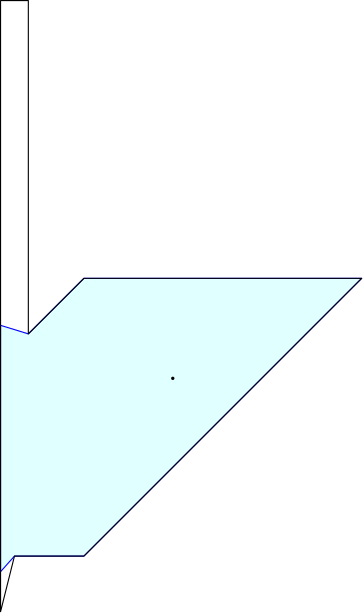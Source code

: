 <?xml version="1.0" encoding="UTF-8"?>
<ipe version="70005" creator="HGeometry"><ipestyle name="basic">
<color name="red" value="1 0 0"/>
<color name="green" value="0 1 0"/>
<color name="blue" value="0 0 1"/>
<color name="yellow" value="1 1 0"/>
<color name="orange" value="1 0.647 0"/>
<color name="gold" value="1 0.843 0"/>
<color name="purple" value="0.627 0.125 0.941"/>
<color name="gray" value="0.745 0.745 0.745"/>
<color name="brown" value="0.647 0.165 0.165"/>
<color name="navy" value="0 0 0.502"/>
<color name="pink" value="1 0.753 0.796"/>
<color name="seagreen" value="0.18 0.545 0.341"/>
<color name="turquoise" value="0.251 0.878 0.816"/>
<color name="violet" value="0.933 0.51 0.933"/>
<color name="darkblue" value="0 0 0.545"/>
<color name="darkcyan" value="0 0.545 0.545"/>
<color name="darkgray" value="0.663 0.663 0.663"/>
<color name="darkgreen" value="0 0.392 0"/>
<color name="darkmagenta" value="0.545 0 0.545"/>
<color name="darkorange" value="1 0.549 0"/>
<color name="darkred" value="0.545 0 0"/>
<color name="lightblue" value="0.678 0.847 0.902"/>
<color name="lightcyan" value="0.878 1 1"/>
<color name="lightgray" value="0.827 0.827 0.827"/>
<color name="lightgreen" value="0.565 0.933 0.565"/>
<color name="lightyellow" value="1 1 0.878"/>
<dashstyle name="dashed" value="[4] 0"/>
<dashstyle name="dotted" value="[1 3] 0"/>
<dashstyle name="dash dotted" value="[4 2 1 2] 0"/>
<dashstyle name="dash dot dotted" value="[4 2 1 2 1 2] 0"/>
<pen name="heavier" value="0.8"/>
<pen name="fat" value="1.2"/>
<pen name="ultrafat" value="2"/>
<textsize name="large" value="\large"/>
<textsize name="Large" value="\Large"/>
<textsize name="LARGE" value="\LARGE"/>
<textsize name="huge" value="\huge"/>
<textsize name="Huge" value="\Huge"/>
<textsize name="small" value="\small"/>
<textsize name="footnote" value="\footnotesize"/>
<textsize name="tiny" value="\tiny"/>
<symbolsize name="small" value="2"/>
<symbolsize name="tiny" value="1.1"/>
<symbolsize name="large" value="5"/>
<arrowsize name="small" value="5"/>
<arrowsize name="tiny" value="3"/>
<arrowsize name="large" value="10"/>
<gridsize name="4 pts" value="4"/>
<gridsize name="8 pts (~3 mm)" value="8"/>
<gridsize name="16 pts (~6 mm)" value="16"/>
<gridsize name="32 pts (~12 mm)" value="32"/>
<gridsize name="10 pts (~3.5 mm)" value="10"/>
<gridsize name="20 pts (~7 mm)" value="20"/>
<gridsize name="14 pts (~5 mm)" value="14"/>
<gridsize name="28 pts (~10 mm)" value="28"/>
<gridsize name="56 pts (~20 mm)" value="56"/>
<anglesize name="90 deg" value="90"/>
<anglesize name="60 deg" value="60"/>
<anglesize name="45 deg" value="45"/>
<anglesize name="30 deg" value="30"/>
<anglesize name="22.5 deg" value="22.5"/>
<symbol name="mark/circle(sx)" transformations="translations">
<path fill="sym-stroke">
0.6 0 0 0.6 0 0 e 0.4 0 0 0.4 0 0 e
</path></symbol>
<symbol name="mark/disk(sx)" transformations="translations">
<path fill="sym-stroke">
0.6 0 0 0.6 0 0 e
</path></symbol>
<symbol name="mark/fdisk(sfx)" transformations="translations">
<group><path fill="sym-fill">
0.5 0 0 0.5 0 0 e
</path><path fill="sym-stroke" fillrule="eofill">
0.6 0 0 0.6 0 0 e 0.4 0 0 0.4 0 0 e
</path></group></symbol>
<symbol name="mark/box(sx)" transformations="translations">
<path fill="sym-stroke" fillrule="eofill">
-0.6 -0.6 m 0.6 -0.6 l 0.6 0.6 l -0.6 0.6 l h
-0.4 -0.4 m 0.4 -0.4 l 0.4 0.4 l -0.4 0.4 l h</path></symbol>
<symbol name="mark/square(sx)" transformations="translations">
<path fill="sym-stroke">
-0.6 -0.6 m 0.6 -0.6 l 0.6 0.6 l -0.6 0.6 l h</path></symbol>
<symbol name="mark/fsquare(sfx)" transformations="translations">
<group><path fill="sym-fill">
-0.5 -0.5 m 0.5 -0.5 l 0.5 0.5 l -0.5 0.5 l h</path>
<path fill="sym-stroke" fillrule="eofill">
-0.6 -0.6 m 0.6 -0.6 l 0.6 0.6 l -0.6 0.6 l h
-0.4 -0.4 m 0.4 -0.4 l 0.4 0.4 l -0.4 0.4 l h</path></group></symbol>
<symbol name="mark/cross(sx)" transformations="translations">
<group><path fill="sym-stroke">
-0.43 -0.57 m 0.57 0.43 l 0.43 0.57 l -0.57 -0.43 l h</path>
<path fill="sym-stroke">
-0.43 0.57 m 0.57 -0.43 l 0.43 -0.57 l -0.57 0.43 l h</path>
</group></symbol>
<symbol name="arrow/arc(spx)">
<path pen="sym-pen" stroke="sym-stroke" fill="sym-stroke">
0 0 m -1.0 0.333 l -1.0 -0.333 l h</path></symbol>
<symbol name="arrow/farc(spx)">
<path pen="sym-pen" stroke="sym-stroke" fill="white">
0 0 m -1.0 0.333 l -1.0 -0.333 l h</path></symbol>
<symbol name="arrow/ptarc(spx)">
<path pen="sym-pen" stroke="sym-stroke" fill="sym-stroke">
0 0 m -1.0 0.333 l -0.8 0 l -1.0 -0.333 l h</path></symbol>
<symbol name="arrow/fptarc(spx)">
<path pen="sym-pen" stroke="sym-stroke" fill="white">
0 0 m -1.0 0.333 l -0.8 0 l -1.0 -0.333 l h</path></symbol>
<symbol name="arrow/fnormal(spx)">
<path pen="sym-pen" stroke="sym-stroke" fill="white">
0 0 m -1.0 0.333 l -1.0 -0.333 l h</path></symbol>
<symbol name="arrow/pointed(spx)">
<path pen="sym-pen" stroke="sym-stroke" fill="sym-stroke">
0 0 m -1.0 0.333 l -0.8 0 l -1.0 -0.333 l h</path></symbol>
<symbol name="arrow/fpointed(spx)">
<path pen="sym-pen" stroke="sym-stroke" fill="white">
0 0 m -1.0 0.333 l -0.8 0 l -1.0 -0.333 l h</path></symbol>
<symbol name="arrow/linear(spx)">
<path pen="sym-pen" stroke="sym-stroke">
-1.0 0.333 m 0 0 l -1.0 -0.333 l</path></symbol>
<symbol name="arrow/fdouble(spx)">
<path pen="sym-pen" stroke="sym-stroke" fill="white">
0 0 m -1.0 0.333 l -1.0 -0.333 l h
-1 0 m -2.0 0.333 l -2.0 -0.333 l h
</path></symbol>
<symbol name="arrow/double(spx)">
<path pen="sym-pen" stroke="sym-stroke" fill="sym-stroke">
0 0 m -1.0 0.333 l -1.0 -0.333 l h
-1 0 m -2.0 0.333 l -2.0 -0.333 l h
</path></symbol>
<tiling name="falling" angle="-60" width="1" step="4"/>
<tiling name="rising" angle="30" width="1" step="4"/>
<textstyle name="center" begin="\begin{center}" end="\end{center}"/>
<textstyle name="itemize" begin="\begin{itemize}" end="\end{itemize}"/>
<textstyle name="item" begin="\begin{itemize}\item{}" end="\end{itemize}"/>
</ipestyle><page><layer name="alpha"/><layer name="orig"/><layer name="output"/><view layers="alpha orig output" active="alpha"/><path layer="output" stroke="blue" fill="lightcyan">0.000000000000 0.000000000000 m
100.000000000000 100.000000000000 l
0.000000000000 100.000000000000 l
-20.000000000000 80.000000000000 l
-30.000000000000 83.076923076923 l
-30.000000000000 -5.614035087720 l
-25.000000000000 0.000000000000 l
h
</path><use layer="orig" pos="32.000000000000 64.000000000000" name="mark/disk(sx)"/><path layer="orig">0.000000000000 0.000000000000 m
100.000000000000 100.000000000000 l
0.000000000000 100.000000000000 l
-20.000000000000 80.000000000000 l
-20.000000000000 200.000000000000 l
-30.000000000000 200.000000000000 l
-30.000000000000 -20.000000000000 l
-25.000000000000 0.000000000000 l
h
</path></page><page><layer name="alpha"/><layer name="orig"/><layer name="output"/><view layers="alpha orig output" active="alpha"/><path layer="output" stroke="blue" fill="lightcyan">13.039254300000 44.691167220000 m
29.048402000000 36.049440000000 l
38.227082000000 48.440658000000 l
33.345554020000 56.110974920000 l
10.903681420000 51.041284000000 l
h
</path><use layer="orig" pos="32.000000000000 48.000000000000" name="mark/disk(sx)"/><path layer="orig">13.039254300000 44.691167220000 m
29.048402000000 36.049440000000 l
38.227082000000 48.440658000000 l
33.345554020000 56.110974920000 l
10.903681420000 51.041284000000 l
h
</path></page><page><layer name="alpha"/><layer name="orig"/><layer name="output"/><view layers="alpha orig output" active="alpha"/><path layer="output" stroke="blue" fill="lightcyan">180.925449390000 66.599303097000 m
157.974130486000 76.234432590000 l
138.613190273000 81.250798488000 l
117.056967169000 79.000708262000 l
99.845577687730 74.472825586711 l
104.777134638000 70.223562686000 l
112.425249113000 63.075689705000 l
128.964109822000 59.271064159000 l
156.719540763000 56.396170314000 l
178.462108806000 57.638802073000 l
h
</path><use layer="orig" pos="112.000000000000 64.000000000000" name="mark/disk(sx)"/><path layer="orig">180.925449390000 66.599303097000 m
157.974130486000 76.234432590000 l
138.613190273000 81.250798488000 l
117.056967169000 79.000708262000 l
91.181926067000 72.193637255000 l
104.777134638000 70.223562686000 l
112.425249113000 63.075689705000 l
128.964109822000 59.271064159000 l
156.719540763000 56.396170314000 l
178.462108806000 57.638802073000 l
h
</path></page><page><layer name="alpha"/><layer name="orig"/><layer name="output"/><view layers="alpha orig output" active="alpha"/><path layer="output" stroke="blue" fill="lightcyan">38.362431215000 41.648089667500 m
39.207709895000 39.718808625500 l
41.411127550000 38.600213523000 l
44.262495700000 33.349932900000 l
46.768418910000 32.540501369500 l
46.768418910000 29.832618310500 l
48.417001815000 28.244777749000 l
51.774958215000 28.244777749000 l
57.882000185000 24.147443736500 l
59.407072050000 24.098714771500 l
60.536522615000 24.231682125500 l
61.604700125000 23.675255241000 l
64.822259210000 23.295651779000 l
66.247943285000 25.306228173500 l
70.655743525000 27.324041543000 l
72.601524870000 25.693647568500 l
75.898208215000 25.692779131500 l
77.214425980844 27.209774247220 l
74.965603370000 62.901879080000 l
76.597300000000 65.163675000000 l
78.293646940000 67.297135230000 l
76.644099105000 68.858391970000 l
74.660685490000 71.687084265000 l
72.521435680000 73.236761845000 l
71.273781190000 74.902713490000 l
67.074405830000 76.837398140000 l
63.766625790000 76.894811475000 l
62.585653038783 77.896724200992 l
59.773262985000 76.769370575000 l
56.713489697915 78.643420419270 l
55.338927170000 75.358642915000 l
49.721587175000 76.366994765000 l
48.953020430000 72.223585345000 l
46.991317740000 67.471305095000 l
44.081571325000 65.081173485000 l
42.012278940000 61.395623350000 l
41.527401615000 59.423306430000 l
39.241964910000 58.071921965000 l
37.814833440000 53.022829247000 l
37.879483750000 48.685372404000 l
37.158198575000 47.211924294000 l
33.465734424814 45.200171518193 l
32.954481030000 44.345165510500 l
35.917298595000 43.999575831000 l
h
</path><use layer="orig" pos="74.666600000000 67.647500000000" name="mark/disk(sx)"/><path layer="orig">38.362431215000 41.648089667500 m
39.207709895000 39.718808625500 l
41.411127550000 38.600213523000 l
44.262495700000 33.349932900000 l
46.768418910000 32.540501369500 l
46.768418910000 29.832618310500 l
48.417001815000 28.244777749000 l
51.774958215000 28.244777749000 l
57.882000185000 24.147443736500 l
59.407072050000 24.098714771500 l
60.536522615000 24.231682125500 l
61.604700125000 23.675255241000 l
64.822259210000 23.295651779000 l
66.247943285000 25.306228173500 l
70.655743525000 27.324041543000 l
72.601524870000 25.693647568500 l
75.898208215000 25.692779131500 l
77.217749990000 27.213605304500 l
80.310833105000 27.302668343500 l
84.610561185000 30.703853607500 l
90.895632740000 30.916475933000 l
104.529128710000 45.397083950000 l
100.471115595000 45.367557092000 l
84.696922420000 51.092969247000 l
82.854871050000 52.814886832000 l
81.075057665000 55.137569835000 l
79.293314420000 57.794504590000 l
80.345570585000 59.503878085000 l
79.274498285000 60.363630715000 l
78.112722565000 60.021563030000 l
75.418155540000 60.102134685000 l
75.340961140000 61.569793215000 l
74.965603370000 62.901879080000 l
76.597300000000 65.163675000000 l
78.293646940000 67.297135230000 l
76.644099105000 68.858391970000 l
74.660685490000 71.687084265000 l
72.521435680000 73.236761845000 l
71.273781190000 74.902713490000 l
67.074405830000 76.837398140000 l
63.766625790000 76.894811475000 l
62.602920210000 77.903645790000 l
59.773262985000 76.769370575000 l
56.845665365000 78.959279210000 l
55.338927170000 75.358642915000 l
49.721587175000 76.366994765000 l
48.953020430000 72.223585345000 l
46.991317740000 67.471305095000 l
44.081571325000 65.081173485000 l
42.012278940000 61.395623350000 l
41.527401615000 59.423306430000 l
39.241964910000 58.071921965000 l
37.814833440000 53.022829247000 l
37.879483750000 48.685372404000 l
37.158198575000 47.211924294000 l
34.597756820000 47.093334397000 l
32.954481030000 44.345165510500 l
35.917298595000 43.999575831000 l
h
</path></page><page><layer name="alpha"/><layer name="orig"/><layer name="output"/><view layers="alpha orig output" active="alpha"/><path layer="output" stroke="blue" fill="lightcyan">183.763862000000 15.812048460000 m
188.888366000000 -0.278348940000 l
197.420120000000 6.984545160000 l
194.149160000000 21.157614840000 l
183.791120000000 29.881265160000 l
172.887920000000 41.328807420000 l
171.134041116529 42.331190960924 l
h
</path><use layer="orig" pos="189.537000000000 3.690050000000" name="mark/disk(sx)"/><path layer="orig">177.412748000000 26.344267080000 m
183.763862000000 15.812048460000 l
188.888366000000 -0.278348940000 l
197.420120000000 6.984545160000 l
194.149160000000 21.157614840000 l
183.791120000000 29.881265160000 l
172.887920000000 41.328807420000 l
161.439560000000 47.871817740000 l
152.171840000000 53.868032580000 l
137.452520000000 61.500000000000 l
129.874796000000 54.917465580000 l
149.555072000000 46.905521640000 l
165.064874000000 35.276168520000 l
h
</path></page><page><layer name="alpha"/><layer name="orig"/><layer name="output"/><view layers="alpha orig output" active="alpha"/><path layer="output" stroke="blue" fill="lightcyan">12.274737840000 48.780751536000 m
22.552037600000 43.233072000000 l
28.444421600000 51.187790400000 l
25.310655376000 56.111859296000 l
10.903776496000 52.857299200000 l
h
</path><use layer="orig" pos="19.553800000000 49.174400000000" name="mark/disk(sx)"/><path layer="orig">12.274737840000 48.780751536000 m
22.552037600000 43.233072000000 l
28.444421600000 51.187790400000 l
25.310655376000 56.111859296000 l
10.903776496000 52.857299200000 l
h
</path></page><page><layer name="alpha"/><layer name="orig"/><layer name="output"/><view layers="alpha orig output" active="alpha"/><path layer="output" stroke="blue" fill="lightcyan">20.699896219877 -26.530041789229 m
20.889600000000 -26.828500000000 l
21.605900000000 -26.726500000000 l
22.106000000000 -26.280300000000 l
22.579500000000 -25.979400000000 l
22.824300000000 -25.500500000000 l
23.312100000000 -25.268700000000 l
23.733600000000 -25.390100000000 l
24.211300000000 -25.670200000000 l
25.025200000000 -25.719700000000 l
25.664700000000 -25.486800000000 l
25.765800000000 -25.174800000000 l
25.941700000000 -24.696400000000 l
26.485800000000 -24.616300000000 l
26.786400000000 -24.240700000000 l
27.119400000000 -23.574300000000 l
28.017200000000 -22.827800000000 l
29.432200000000 -22.091300000000 l
29.379905872660 -22.054238844342 l
28.021400000000 -21.486000000000 l
27.727200000000 -20.851800000000 l
27.724800236283 -20.513241334906 l
27.296500000000 -20.391500000000 l
26.164800000000 -19.293100000000 l
25.850400000000 -18.714400000000 l
25.649200000000 -18.536000000000 l
25.357237456243 -17.929703756536 l
23.579000000000 -18.281300000000 l
23.196900000000 -17.869000000000 l
21.655000000000 -18.219100000000 l
20.910600000000 -18.252200000000 l
20.881100000000 -21.814300000000 l
20.326163165890 -25.175136201574 l
20.758600000000 -25.868100000000 l
h
</path><use layer="orig" pos="21.393100000000 -18.713500000000" name="mark/disk(sx)"/><path layer="orig">20.666500000000 -26.477500000000 m
20.889600000000 -26.828500000000 l
21.605900000000 -26.726500000000 l
22.106000000000 -26.280300000000 l
22.579500000000 -25.979400000000 l
22.824300000000 -25.500500000000 l
23.312100000000 -25.268700000000 l
23.733600000000 -25.390100000000 l
24.211300000000 -25.670200000000 l
25.025200000000 -25.719700000000 l
25.664700000000 -25.486800000000 l
25.765800000000 -25.174800000000 l
25.941700000000 -24.696400000000 l
26.485800000000 -24.616300000000 l
26.786400000000 -24.240700000000 l
27.119400000000 -23.574300000000 l
28.017200000000 -22.827800000000 l
29.432200000000 -22.091300000000 l
28.794700000000 -21.639500000000 l
28.021400000000 -21.486000000000 l
27.727200000000 -20.851800000000 l
27.724700000000 -20.499100000000 l
27.296500000000 -20.391500000000 l
26.164800000000 -19.293100000000 l
25.850400000000 -18.714400000000 l
25.649200000000 -18.536000000000 l
25.264200000000 -17.736500000000 l
25.084400000000 -17.661800000000 l
24.520700000000 -17.887100000000 l
24.217400000000 -17.889300000000 l
23.579000000000 -18.281300000000 l
23.196900000000 -17.869000000000 l
21.655000000000 -18.219100000000 l
20.910600000000 -18.252200000000 l
20.881100000000 -21.814300000000 l
19.895500000000 -21.849200000000 l
19.895800000000 -24.767800000000 l
20.165700000000 -24.918000000000 l
20.758600000000 -25.868100000000 l
h
</path></page><page><layer name="alpha"/><layer name="orig"/><layer name="output"/><view layers="alpha orig output" active="alpha"/><path layer="output" stroke="blue" fill="lightcyan">121.495000000000 25.295500000000 m
120.695000000000 24.538500000000 l
120.106000000000 23.556300000000 l
120.220000000000 22.814900000000 l
120.747000000000 21.970600000000 l
121.176000000000 22.790900000000 l
121.778000000000 24.394300000000 l
121.951000000000 24.997600000000 l
h
</path><use layer="orig" pos="121.257000000000 24.354000000000" name="mark/disk(sx)"/><path layer="orig">121.495000000000 25.295500000000 m
120.695000000000 24.538500000000 l
120.106000000000 23.556300000000 l
120.220000000000 22.814900000000 l
120.747000000000 21.970600000000 l
121.176000000000 22.790900000000 l
121.778000000000 24.394300000000 l
121.951000000000 24.997600000000 l
h
</path></page><page><layer name="alpha"/><layer name="orig"/><layer name="output"/><view layers="alpha orig output" active="alpha"/><path layer="output" stroke="blue" fill="lightcyan">143.184000000000 41.995200000000 m
144.060000000000 42.988400000000 l
145.543000000000 43.262100000000 l
145.429728277019 43.834887550530 l
144.613000000000 43.960900000000 l
143.910000000000 44.174100000000 l
143.143000000000 44.510400000000 l
141.968000000000 45.551500000000 l
141.672000000000 44.772100000000 l
141.381000000000 43.388800000000 l
139.924931318092 41.787806449284 l
139.955000000000 41.569600000000 l
141.067000000000 41.584600000000 l
141.611000000000 42.678800000000 l
h
</path><use layer="orig" pos="142.235000000000 44.327800000000" name="mark/disk(sx)"/><path layer="orig">143.184000000000 41.995200000000 m
144.060000000000 42.988400000000 l
145.543000000000 43.262100000000 l
145.321000000000 44.384700000000 l
144.613000000000 43.960900000000 l
143.910000000000 44.174100000000 l
143.143000000000 44.510400000000 l
141.968000000000 45.551500000000 l
141.672000000000 44.772100000000 l
141.381000000000 43.388800000000 l
140.312000000000 43.333300000000 l
139.818000000000 42.563800000000 l
139.955000000000 41.569600000000 l
141.067000000000 41.584600000000 l
141.611000000000 42.678800000000 l
h
</path></page><page><layer name="alpha"/><layer name="orig"/><layer name="output"/><view layers="alpha orig output" active="alpha"/><path layer="output" stroke="blue" fill="lightcyan">66.211000000000 76.809800000000 m
64.498400000000 76.439100000000 l
61.170000000000 76.251900000000 l
57.868600000000 75.609400000000 l
55.631900000000 75.081400000000 l
55.902500000000 74.627500000000 l
53.508300000000 73.749800000000 l
54.427600000000 73.627500000000 l
53.800208714403 73.357741359102 l
61.583500000000 75.260900000000 l
64.637300000000 75.737800000000 l
68.180600000000 76.233600000000 l
68.852200000000 76.544800000000 l
68.157100000000 76.939700000000 l
h
</path><use layer="orig" pos="66.445300000000 76.449700000000" name="mark/disk(sx)"/><path layer="orig">66.211000000000 76.809800000000 m
64.498400000000 76.439100000000 l
61.170000000000 76.251900000000 l
57.868600000000 75.609400000000 l
55.631900000000 75.081400000000 l
55.902500000000 74.627500000000 l
53.508300000000 73.749800000000 l
54.427600000000 73.627500000000 l
52.444200000000 72.774700000000 l
52.478300000000 72.229400000000 l
51.455800000000 72.014900000000 l
51.601900000000 71.474800000000 l
53.412000000000 71.206700000000 l
53.677400000000 70.762700000000 l
56.945000000000 70.632700000000 l
57.535700000000 70.720500000000 l
55.622800000000 71.540600000000 l
55.419300000000 72.371300000000 l
56.986800000000 73.333000000000 l
58.477100000000 74.309100000000 l
61.583500000000 75.260900000000 l
64.637300000000 75.737800000000 l
68.180600000000 76.233600000000 l
68.852200000000 76.544800000000 l
68.157100000000 76.939700000000 l
h
</path></page><page><layer name="alpha"/><layer name="orig"/><layer name="output"/><view layers="alpha orig output" active="alpha"/><path layer="output" stroke="blue" fill="lightcyan">120.997000000000 84.995200000000 m
121.959000000000 84.992000000000 l
121.960000000000 86.459900000000 l
121.950000000000 88.000800000000 l
121.950000000000 88.033100000000 l
121.952000000000 89.004100000000 l
119.955000000000 89.004100000000 l
118.953000000000 89.003600000000 l
116.950000000000 89.002500000000 l
115.949000000000 89.002500000000 l
114.947000000000 89.002000000000 l
114.955000000000 84.999900000000 l
116.520000000000 84.999900000000 l
118.100000000000 84.997300000000 l
119.800000000000 84.996200000000 l
h
</path><use layer="orig" pos="119.571000000000 87.235400000000" name="mark/disk(sx)"/><path layer="orig">120.997000000000 84.995200000000 m
121.959000000000 84.992000000000 l
121.960000000000 86.459900000000 l
121.950000000000 88.000800000000 l
121.950000000000 88.033100000000 l
121.952000000000 89.004100000000 l
119.955000000000 89.004100000000 l
118.953000000000 89.003600000000 l
116.950000000000 89.002500000000 l
115.949000000000 89.002500000000 l
114.947000000000 89.002000000000 l
114.955000000000 84.999900000000 l
116.520000000000 84.999900000000 l
118.100000000000 84.997300000000 l
119.800000000000 84.996200000000 l
h
</path></page></ipe>